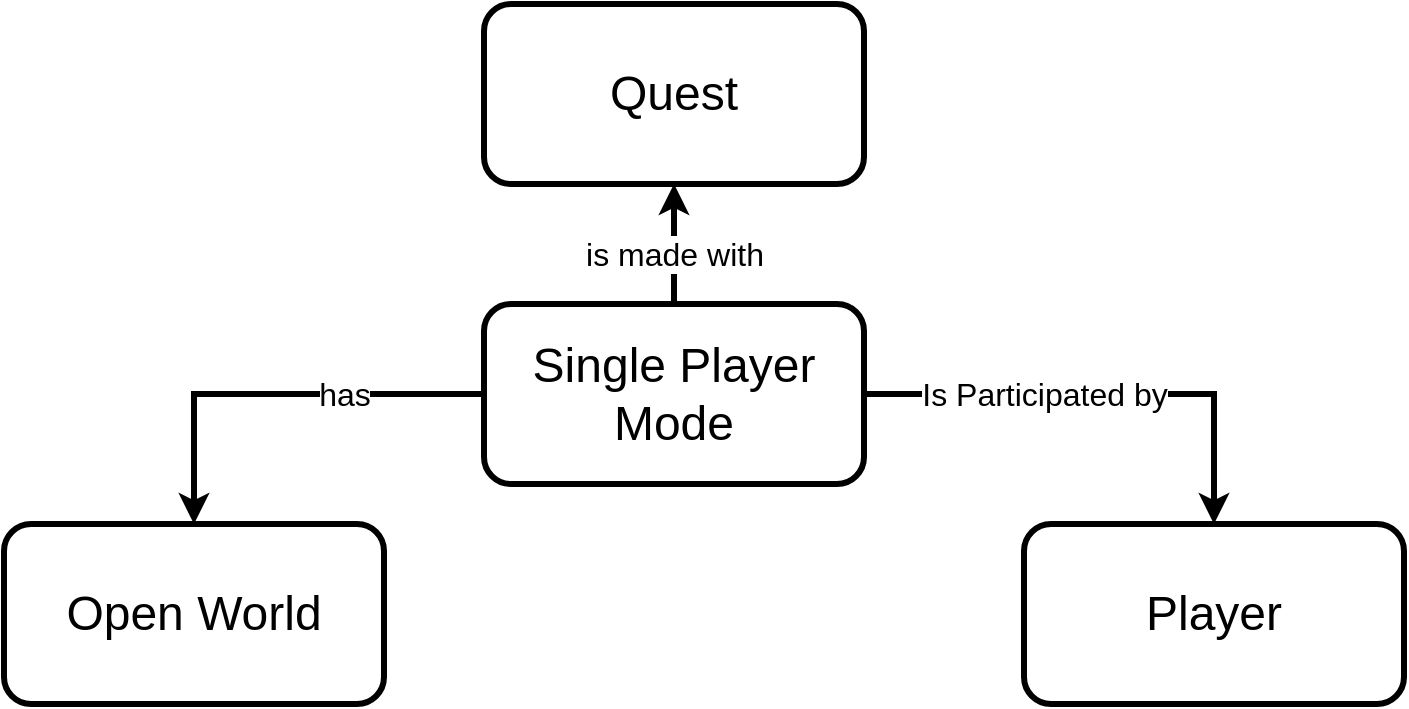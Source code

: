 <mxfile version="17.0.0" type="github">
  <diagram id="nL7v7ALvYe4OBJ3HppM-" name="Page-1">
    <mxGraphModel dx="395" dy="443" grid="1" gridSize="10" guides="1" tooltips="1" connect="1" arrows="1" fold="1" page="1" pageScale="1" pageWidth="850" pageHeight="1100" math="0" shadow="0">
      <root>
        <mxCell id="0" />
        <mxCell id="1" parent="0" />
        <mxCell id="Hnz8HF51vuqpM_SQbqYr-1" value="Is Participated by" style="edgeStyle=orthogonalEdgeStyle;rounded=0;orthogonalLoop=1;jettySize=auto;html=1;exitX=1;exitY=0.5;exitDx=0;exitDy=0;entryX=0.5;entryY=0;entryDx=0;entryDy=0;fontSize=16;strokeWidth=3;" edge="1" parent="1" source="Hnz8HF51vuqpM_SQbqYr-5" target="Hnz8HF51vuqpM_SQbqYr-6">
          <mxGeometry x="-0.25" relative="1" as="geometry">
            <mxPoint as="offset" />
          </mxGeometry>
        </mxCell>
        <mxCell id="Hnz8HF51vuqpM_SQbqYr-2" value="&lt;font style=&quot;font-size: 16px&quot;&gt;has&lt;/font&gt;" style="edgeStyle=orthogonalEdgeStyle;rounded=0;orthogonalLoop=1;jettySize=auto;html=1;entryX=0.5;entryY=0;entryDx=0;entryDy=0;strokeWidth=3;" edge="1" parent="1" source="Hnz8HF51vuqpM_SQbqYr-5" target="Hnz8HF51vuqpM_SQbqYr-7">
          <mxGeometry x="-0.333" relative="1" as="geometry">
            <mxPoint as="offset" />
          </mxGeometry>
        </mxCell>
        <mxCell id="Hnz8HF51vuqpM_SQbqYr-3" style="edgeStyle=orthogonalEdgeStyle;rounded=0;orthogonalLoop=1;jettySize=auto;html=1;exitX=0.5;exitY=0;exitDx=0;exitDy=0;entryX=0.5;entryY=1;entryDx=0;entryDy=0;strokeWidth=3;" edge="1" parent="1" source="Hnz8HF51vuqpM_SQbqYr-5" target="Hnz8HF51vuqpM_SQbqYr-8">
          <mxGeometry relative="1" as="geometry" />
        </mxCell>
        <mxCell id="Hnz8HF51vuqpM_SQbqYr-4" value="&lt;font style=&quot;font-size: 16px&quot;&gt;is made with&lt;br&gt;&lt;/font&gt;" style="edgeLabel;html=1;align=center;verticalAlign=middle;resizable=0;points=[];" vertex="1" connectable="0" parent="Hnz8HF51vuqpM_SQbqYr-3">
          <mxGeometry x="-0.17" relative="1" as="geometry">
            <mxPoint as="offset" />
          </mxGeometry>
        </mxCell>
        <mxCell id="Hnz8HF51vuqpM_SQbqYr-5" value="&lt;div&gt;&lt;font style=&quot;font-size: 24px&quot;&gt;Single Player Mode&lt;/font&gt;&lt;/div&gt;" style="rounded=1;whiteSpace=wrap;html=1;strokeWidth=3;" vertex="1" parent="1">
          <mxGeometry x="270" y="170" width="190" height="90" as="geometry" />
        </mxCell>
        <mxCell id="Hnz8HF51vuqpM_SQbqYr-6" value="&lt;font style=&quot;font-size: 24px&quot;&gt;Player&lt;/font&gt;" style="rounded=1;whiteSpace=wrap;html=1;strokeWidth=3;" vertex="1" parent="1">
          <mxGeometry x="540" y="280" width="190" height="90" as="geometry" />
        </mxCell>
        <mxCell id="Hnz8HF51vuqpM_SQbqYr-7" value="&lt;font style=&quot;font-size: 24px&quot;&gt;Open World&lt;br&gt;&lt;/font&gt;" style="rounded=1;whiteSpace=wrap;html=1;strokeWidth=3;" vertex="1" parent="1">
          <mxGeometry x="30" y="280" width="190" height="90" as="geometry" />
        </mxCell>
        <mxCell id="Hnz8HF51vuqpM_SQbqYr-8" value="&lt;font style=&quot;font-size: 24px&quot;&gt;Quest&lt;/font&gt;" style="rounded=1;whiteSpace=wrap;html=1;strokeWidth=3;" vertex="1" parent="1">
          <mxGeometry x="270" y="20" width="190" height="90" as="geometry" />
        </mxCell>
      </root>
    </mxGraphModel>
  </diagram>
</mxfile>
